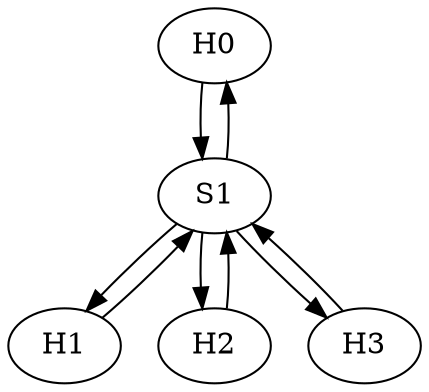 digraph mycoolnetwork {
    H0 -> S1 [comment="H1,H2,H3"];
    H1 -> S1 [comment="H0,H2,H3"];
    H2 -> S1 [comment="H0,H1,H3"];
    H3 -> S1 [comment="H0,H1,H2"];
    S1 -> H0 [comment="H0"];
    S1 -> H1 [comment="H1"];
    S1 -> H2 [comment="H2"];
    S1 -> H3 [comment="H3"];
}

